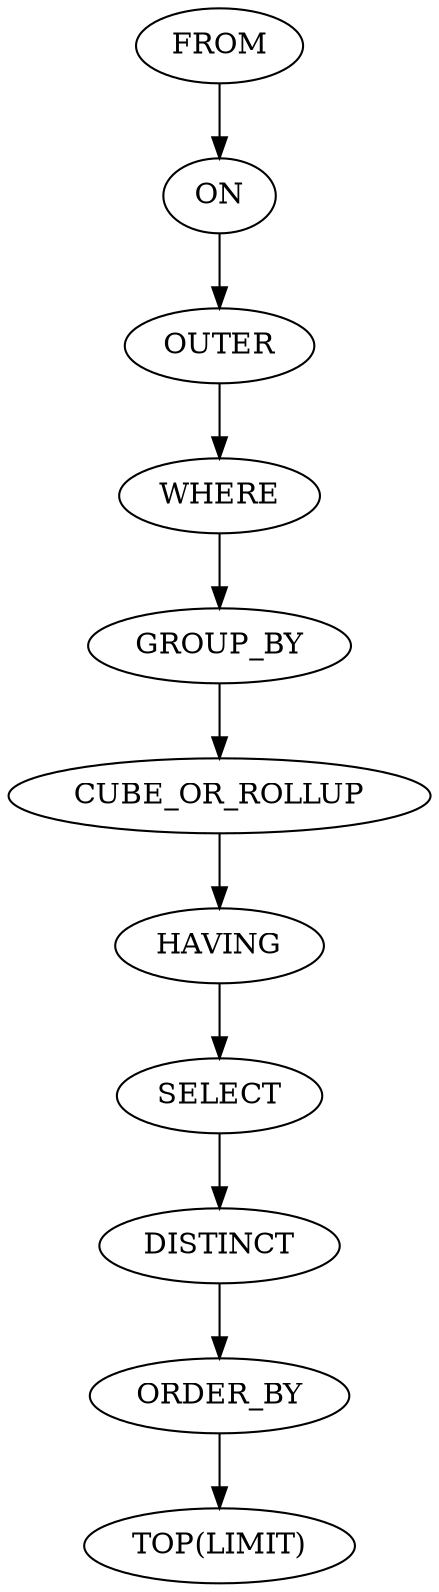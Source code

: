 digraph order {
    FROM
    ON
    OUTER
    WHERE
    GROUP_BY
    CUBE_OR_ROLLUP
    HAVING
    SELECT
    DISTINCT
    ORDER_BY
    TOP [label="TOP(LIMIT)"]

    FROM -> ON -> OUTER -> WHERE -> GROUP_BY -> CUBE_OR_ROLLUP -> HAVING -> SELECT -> DISTINCT -> ORDER_BY -> TOP
}